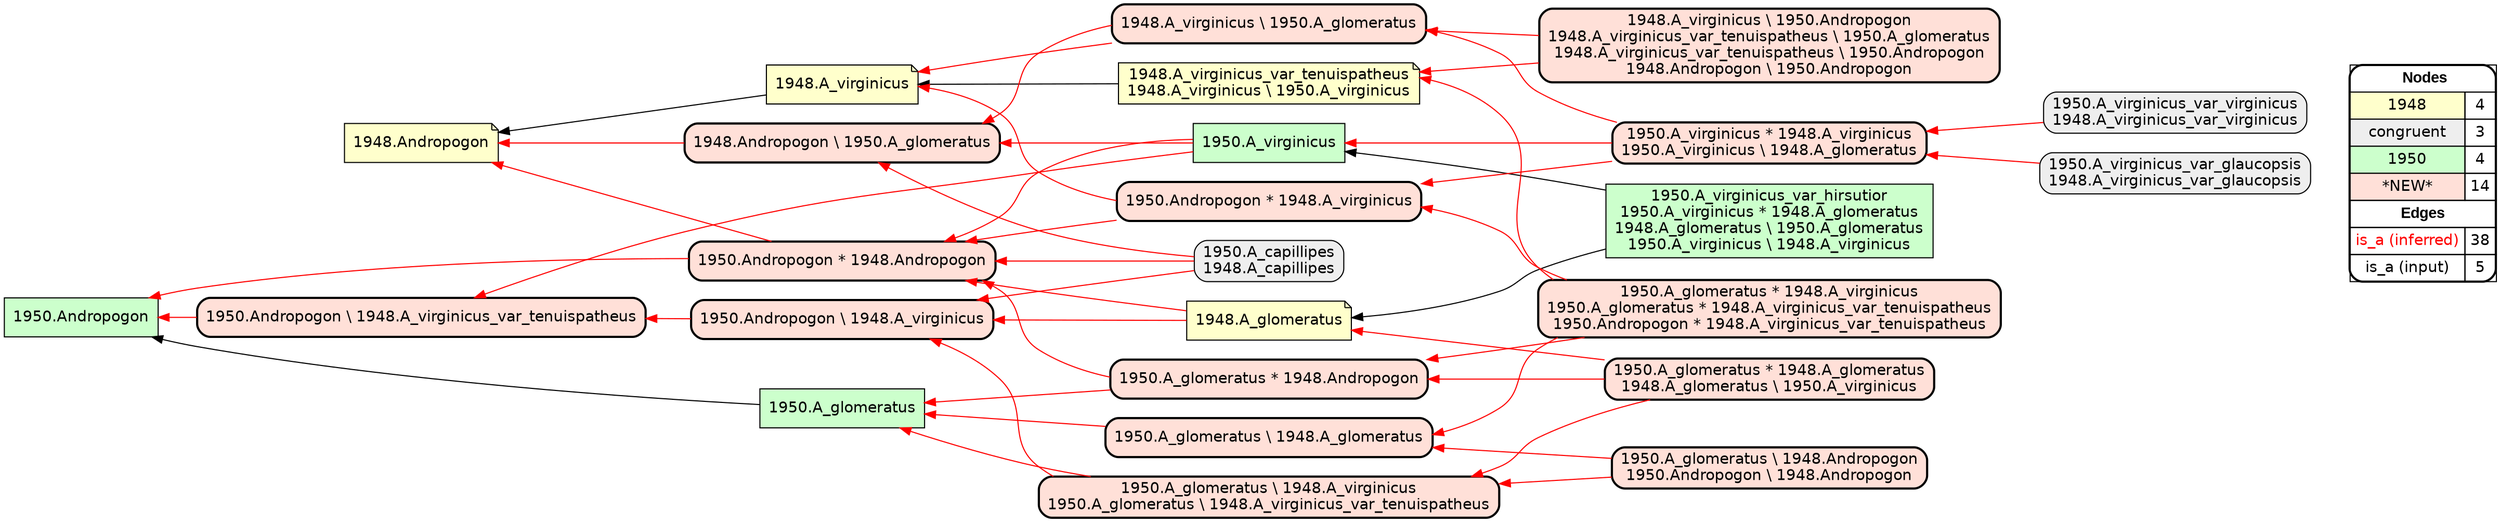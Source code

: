 digraph{
rankdir=RL
node[shape=note style=filled fillcolor="#FFFFCC" fontname="helvetica"] 
"1948.Andropogon"
"1948.A_virginicus"
"1948.A_virginicus_var_tenuispatheus\n1948.A_virginicus \\ 1950.A_virginicus"
"1948.A_glomeratus"
node[shape=box style="filled,rounded" fillcolor="#EEEEEE" fontname="helvetica"] 
"1950.A_virginicus_var_virginicus\n1948.A_virginicus_var_virginicus"
"1950.A_virginicus_var_glaucopsis\n1948.A_virginicus_var_glaucopsis"
"1950.A_capillipes\n1948.A_capillipes"
node[shape=box style=filled fillcolor="#CCFFCC" fontname="helvetica"] 
"1950.A_virginicus"
"1950.A_glomeratus"
"1950.A_virginicus_var_hirsutior\n1950.A_virginicus * 1948.A_glomeratus\n1948.A_glomeratus \\ 1950.A_glomeratus\n1950.A_virginicus \\ 1948.A_virginicus"
"1950.Andropogon"
node[shape=box style="filled,rounded,bold" fillcolor="#FFE0D8" fontname="helvetica"] 
"1950.Andropogon * 1948.Andropogon"
"1948.A_virginicus \\ 1950.Andropogon\n1948.A_virginicus_var_tenuispatheus \\ 1950.A_glomeratus\n1948.A_virginicus_var_tenuispatheus \\ 1950.Andropogon\n1948.Andropogon \\ 1950.Andropogon"
"1950.A_glomeratus \\ 1948.A_virginicus\n1950.A_glomeratus \\ 1948.A_virginicus_var_tenuispatheus"
"1950.A_glomeratus * 1948.A_glomeratus\n1948.A_glomeratus \\ 1950.A_virginicus"
"1948.Andropogon \\ 1950.A_glomeratus"
"1950.A_glomeratus \\ 1948.Andropogon\n1950.Andropogon \\ 1948.Andropogon"
"1950.A_glomeratus * 1948.A_virginicus\n1950.A_glomeratus * 1948.A_virginicus_var_tenuispatheus\n1950.Andropogon * 1948.A_virginicus_var_tenuispatheus"
"1950.A_glomeratus * 1948.Andropogon"
"1950.Andropogon * 1948.A_virginicus"
"1948.A_virginicus \\ 1950.A_glomeratus"
"1950.A_virginicus * 1948.A_virginicus\n1950.A_virginicus \\ 1948.A_glomeratus"
"1950.Andropogon \\ 1948.A_virginicus"
"1950.Andropogon \\ 1948.A_virginicus_var_tenuispatheus"
"1950.A_glomeratus \\ 1948.A_glomeratus"
edge[arrowhead=normal style=dotted color="#000000" constraint=true penwidth=1]
edge[arrowhead=normal style=solid color="#FF0000" constraint=true penwidth=1]
"1950.A_glomeratus \\ 1948.A_virginicus\n1950.A_glomeratus \\ 1948.A_virginicus_var_tenuispatheus" -> "1950.Andropogon \\ 1948.A_virginicus"
"1948.A_glomeratus" -> "1950.Andropogon * 1948.Andropogon"
"1950.A_virginicus_var_glaucopsis\n1948.A_virginicus_var_glaucopsis" -> "1950.A_virginicus * 1948.A_virginicus\n1950.A_virginicus \\ 1948.A_glomeratus"
"1950.A_glomeratus * 1948.Andropogon" -> "1950.A_glomeratus"
"1950.Andropogon \\ 1948.A_virginicus_var_tenuispatheus" -> "1950.Andropogon"
"1948.A_virginicus \\ 1950.Andropogon\n1948.A_virginicus_var_tenuispatheus \\ 1950.A_glomeratus\n1948.A_virginicus_var_tenuispatheus \\ 1950.Andropogon\n1948.Andropogon \\ 1950.Andropogon" -> "1948.A_virginicus \\ 1950.A_glomeratus"
"1950.A_glomeratus * 1948.A_glomeratus\n1948.A_glomeratus \\ 1950.A_virginicus" -> "1948.A_glomeratus"
"1950.A_glomeratus \\ 1948.A_glomeratus" -> "1950.A_glomeratus"
"1948.A_virginicus \\ 1950.Andropogon\n1948.A_virginicus_var_tenuispatheus \\ 1950.A_glomeratus\n1948.A_virginicus_var_tenuispatheus \\ 1950.Andropogon\n1948.Andropogon \\ 1950.Andropogon" -> "1948.A_virginicus_var_tenuispatheus\n1948.A_virginicus \\ 1950.A_virginicus"
"1950.A_virginicus" -> "1948.Andropogon \\ 1950.A_glomeratus"
"1950.Andropogon * 1948.A_virginicus" -> "1950.Andropogon * 1948.Andropogon"
"1950.A_glomeratus * 1948.A_virginicus\n1950.A_glomeratus * 1948.A_virginicus_var_tenuispatheus\n1950.Andropogon * 1948.A_virginicus_var_tenuispatheus" -> "1950.A_glomeratus \\ 1948.A_glomeratus"
"1948.A_glomeratus" -> "1950.Andropogon \\ 1948.A_virginicus"
"1948.A_virginicus \\ 1950.A_glomeratus" -> "1948.A_virginicus"
"1950.A_glomeratus \\ 1948.Andropogon\n1950.Andropogon \\ 1948.Andropogon" -> "1950.A_glomeratus \\ 1948.A_glomeratus"
"1950.A_virginicus * 1948.A_virginicus\n1950.A_virginicus \\ 1948.A_glomeratus" -> "1948.A_virginicus \\ 1950.A_glomeratus"
"1950.A_glomeratus * 1948.A_glomeratus\n1948.A_glomeratus \\ 1950.A_virginicus" -> "1950.A_glomeratus * 1948.Andropogon"
"1950.A_capillipes\n1948.A_capillipes" -> "1950.Andropogon \\ 1948.A_virginicus"
"1950.Andropogon * 1948.Andropogon" -> "1948.Andropogon"
"1948.A_virginicus \\ 1950.A_glomeratus" -> "1948.Andropogon \\ 1950.A_glomeratus"
"1950.A_virginicus * 1948.A_virginicus\n1950.A_virginicus \\ 1948.A_glomeratus" -> "1950.A_virginicus"
"1950.A_virginicus_var_virginicus\n1948.A_virginicus_var_virginicus" -> "1950.A_virginicus * 1948.A_virginicus\n1950.A_virginicus \\ 1948.A_glomeratus"
"1950.A_glomeratus * 1948.A_virginicus\n1950.A_glomeratus * 1948.A_virginicus_var_tenuispatheus\n1950.Andropogon * 1948.A_virginicus_var_tenuispatheus" -> "1950.A_glomeratus * 1948.Andropogon"
"1950.A_glomeratus * 1948.A_virginicus\n1950.A_glomeratus * 1948.A_virginicus_var_tenuispatheus\n1950.Andropogon * 1948.A_virginicus_var_tenuispatheus" -> "1950.Andropogon * 1948.A_virginicus"
"1950.A_virginicus" -> "1950.Andropogon * 1948.Andropogon"
"1950.Andropogon * 1948.A_virginicus" -> "1948.A_virginicus"
"1950.A_glomeratus \\ 1948.Andropogon\n1950.Andropogon \\ 1948.Andropogon" -> "1950.A_glomeratus \\ 1948.A_virginicus\n1950.A_glomeratus \\ 1948.A_virginicus_var_tenuispatheus"
"1950.A_virginicus" -> "1950.Andropogon \\ 1948.A_virginicus_var_tenuispatheus"
"1950.A_virginicus * 1948.A_virginicus\n1950.A_virginicus \\ 1948.A_glomeratus" -> "1950.Andropogon * 1948.A_virginicus"
"1950.Andropogon \\ 1948.A_virginicus" -> "1950.Andropogon \\ 1948.A_virginicus_var_tenuispatheus"
"1950.A_capillipes\n1948.A_capillipes" -> "1948.Andropogon \\ 1950.A_glomeratus"
"1950.A_glomeratus \\ 1948.A_virginicus\n1950.A_glomeratus \\ 1948.A_virginicus_var_tenuispatheus" -> "1950.A_glomeratus"
"1950.A_glomeratus * 1948.A_virginicus\n1950.A_glomeratus * 1948.A_virginicus_var_tenuispatheus\n1950.Andropogon * 1948.A_virginicus_var_tenuispatheus" -> "1948.A_virginicus_var_tenuispatheus\n1948.A_virginicus \\ 1950.A_virginicus"
"1950.A_glomeratus * 1948.A_glomeratus\n1948.A_glomeratus \\ 1950.A_virginicus" -> "1950.A_glomeratus \\ 1948.A_virginicus\n1950.A_glomeratus \\ 1948.A_virginicus_var_tenuispatheus"
"1950.A_capillipes\n1948.A_capillipes" -> "1950.Andropogon * 1948.Andropogon"
"1950.Andropogon * 1948.Andropogon" -> "1950.Andropogon"
"1948.Andropogon \\ 1950.A_glomeratus" -> "1948.Andropogon"
"1950.A_glomeratus * 1948.Andropogon" -> "1950.Andropogon * 1948.Andropogon"
edge[arrowhead=normal style=solid color="#000000" constraint=true penwidth=1]
"1948.A_virginicus" -> "1948.Andropogon"
"1950.A_virginicus_var_hirsutior\n1950.A_virginicus * 1948.A_glomeratus\n1948.A_glomeratus \\ 1950.A_glomeratus\n1950.A_virginicus \\ 1948.A_virginicus" -> "1950.A_virginicus"
"1950.A_virginicus_var_hirsutior\n1950.A_virginicus * 1948.A_glomeratus\n1948.A_glomeratus \\ 1950.A_glomeratus\n1950.A_virginicus \\ 1948.A_virginicus" -> "1948.A_glomeratus"
"1948.A_virginicus_var_tenuispatheus\n1948.A_virginicus \\ 1950.A_virginicus" -> "1948.A_virginicus"
"1950.A_glomeratus" -> "1950.Andropogon"
node[shape=box] 
{rank=source Legend [fillcolor= white margin=0 label=< 
 <TABLE BORDER="0" CELLBORDER="1" CELLSPACING="0" CELLPADDING="4"> 
<TR> <TD COLSPAN="2"><font face="Arial Black"> Nodes</font></TD> </TR> 
<TR> 
 <TD bgcolor="#FFFFCC" fontname="helvetica">1948</TD> 
 <TD>4</TD> 
 </TR> 
<TR> 
 <TD bgcolor="#EEEEEE" fontname="helvetica">congruent</TD> 
 <TD>3</TD> 
 </TR> 
<TR> 
 <TD bgcolor="#CCFFCC" fontname="helvetica">1950</TD> 
 <TD>4</TD> 
 </TR> 
<TR> 
 <TD bgcolor="#FFE0D8" fontname="helvetica">*NEW*</TD> 
 <TD>14</TD> 
 </TR> 
<TR> <TD COLSPAN="2"><font face = "Arial Black"> Edges </font></TD> </TR> 
<TR> 
 <TD><font color ="#FF0000">is_a (inferred)</font></TD><TD>38</TD>
</TR>
<TR> 
 <TD><font color ="#000000">is_a (input)</font></TD><TD>5</TD>
</TR>
</TABLE> 
 >] } 
}